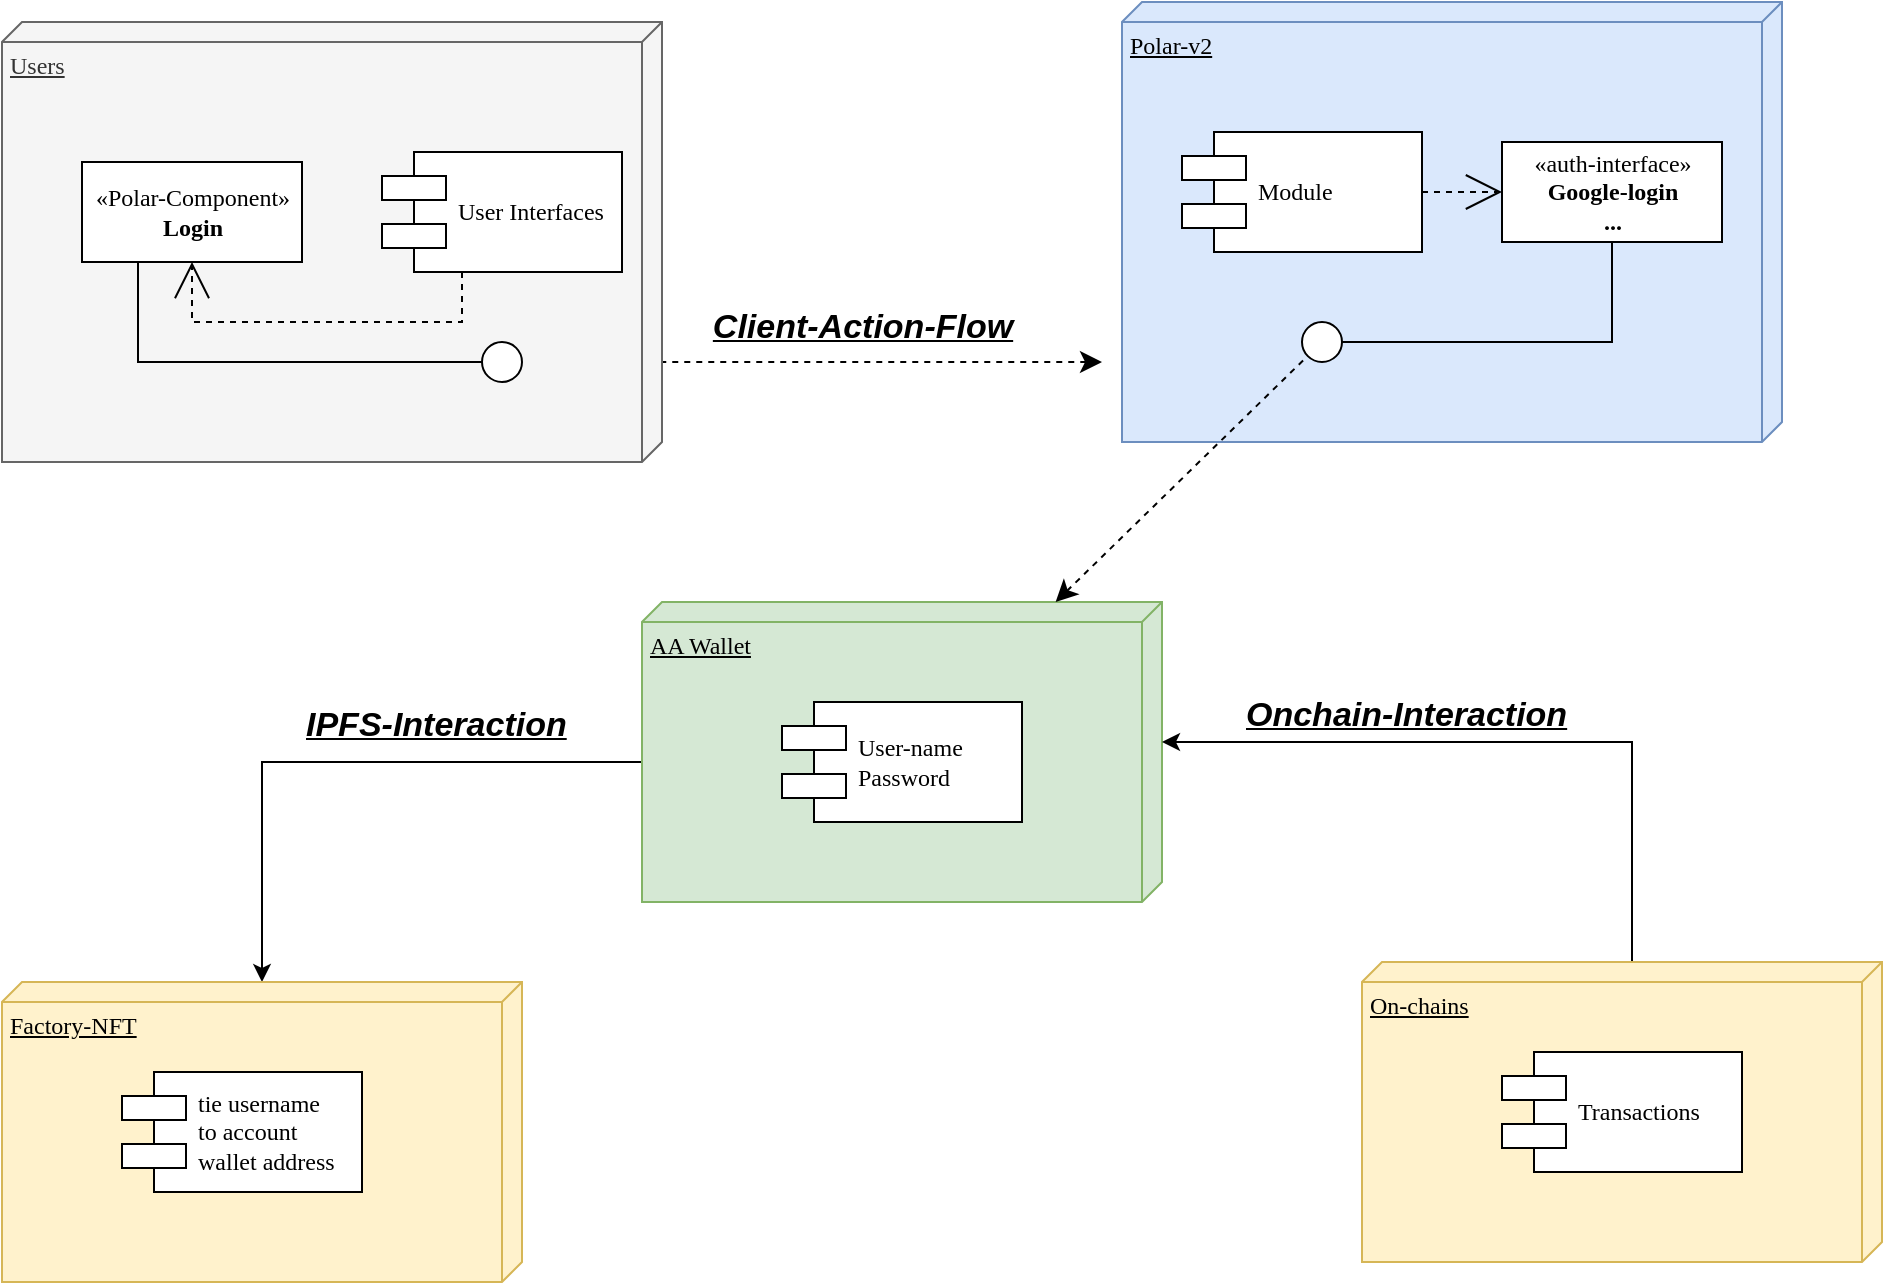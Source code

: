 <mxfile version="24.3.1" type="github">
  <diagram name="Page-1" id="5f0bae14-7c28-e335-631c-24af17079c00">
    <mxGraphModel dx="954" dy="647" grid="1" gridSize="10" guides="1" tooltips="1" connect="1" arrows="1" fold="1" page="1" pageScale="1" pageWidth="1100" pageHeight="850" background="none" math="0" shadow="0">
      <root>
        <mxCell id="0" />
        <mxCell id="1" parent="0" />
        <mxCell id="G-W7wzv-xNZ-X1c61rDc-6" style="edgeStyle=orthogonalEdgeStyle;rounded=0;orthogonalLoop=1;jettySize=auto;html=1;exitX=0;exitY=0;exitDx=80;exitDy=260;exitPerimeter=0;" edge="1" parent="1" source="39150e848f15840c-3" target="G-W7wzv-xNZ-X1c61rDc-1">
          <mxGeometry relative="1" as="geometry" />
        </mxCell>
        <mxCell id="39150e848f15840c-3" value="AA Wallet" style="verticalAlign=top;align=left;spacingTop=8;spacingLeft=2;spacingRight=12;shape=cube;size=10;direction=south;fontStyle=4;html=1;rounded=0;shadow=0;comic=0;labelBackgroundColor=none;strokeWidth=1;fontFamily=Verdana;fontSize=12;fillColor=#d5e8d4;strokeColor=#82b366;" parent="1" vertex="1">
          <mxGeometry x="360" y="360" width="260" height="150" as="geometry" />
        </mxCell>
        <mxCell id="39150e848f15840c-10" value="&lt;div&gt;User-name&lt;br&gt;&lt;/div&gt;&lt;div&gt;Password&lt;/div&gt;" style="shape=component;align=left;spacingLeft=36;rounded=0;shadow=0;comic=0;labelBackgroundColor=none;strokeWidth=1;fontFamily=Verdana;fontSize=12;html=1;" parent="1" vertex="1">
          <mxGeometry x="430" y="410" width="120" height="60" as="geometry" />
        </mxCell>
        <mxCell id="G-W7wzv-xNZ-X1c61rDc-7" style="edgeStyle=orthogonalEdgeStyle;rounded=0;orthogonalLoop=1;jettySize=auto;html=1;exitX=0;exitY=0;exitDx=0;exitDy=125;exitPerimeter=0;entryX=0;entryY=0;entryDx=70;entryDy=0;entryPerimeter=0;" edge="1" parent="1" source="G-W7wzv-xNZ-X1c61rDc-2" target="39150e848f15840c-3">
          <mxGeometry relative="1" as="geometry" />
        </mxCell>
        <mxCell id="G-W7wzv-xNZ-X1c61rDc-11" value="" style="group" vertex="1" connectable="0" parent="1">
          <mxGeometry x="40" y="70" width="515" height="220" as="geometry" />
        </mxCell>
        <mxCell id="39150e848f15840c-11" style="edgeStyle=none;rounded=0;html=1;dashed=1;labelBackgroundColor=none;startArrow=classic;startFill=1;startSize=8;endArrow=none;endFill=0;endSize=16;fontFamily=Verdana;fontSize=12;" parent="G-W7wzv-xNZ-X1c61rDc-11" target="39150e848f15840c-6" edge="1">
          <mxGeometry relative="1" as="geometry">
            <mxPoint x="550" y="170" as="sourcePoint" />
          </mxGeometry>
        </mxCell>
        <mxCell id="G-W7wzv-xNZ-X1c61rDc-15" value="" style="group" vertex="1" connectable="0" parent="G-W7wzv-xNZ-X1c61rDc-11">
          <mxGeometry width="515" height="220" as="geometry" />
        </mxCell>
        <mxCell id="G-W7wzv-xNZ-X1c61rDc-10" value="" style="group" vertex="1" connectable="0" parent="G-W7wzv-xNZ-X1c61rDc-15">
          <mxGeometry width="330" height="220" as="geometry" />
        </mxCell>
        <mxCell id="39150e848f15840c-1" value="Users" style="verticalAlign=top;align=left;spacingTop=8;spacingLeft=2;spacingRight=12;shape=cube;size=10;direction=south;fontStyle=4;html=1;rounded=0;shadow=0;comic=0;labelBackgroundColor=none;strokeWidth=1;fontFamily=Verdana;fontSize=12;fillColor=#f5f5f5;strokeColor=#666666;fontColor=#333333;" parent="G-W7wzv-xNZ-X1c61rDc-10" vertex="1">
          <mxGeometry width="330" height="220" as="geometry" />
        </mxCell>
        <mxCell id="39150e848f15840c-4" value="«Polar-Component»&lt;br&gt;&lt;b&gt;Login&lt;/b&gt;" style="html=1;rounded=0;shadow=0;comic=0;labelBackgroundColor=none;strokeWidth=1;fontFamily=Verdana;fontSize=12;align=center;" parent="G-W7wzv-xNZ-X1c61rDc-10" vertex="1">
          <mxGeometry x="40" y="70" width="110" height="50" as="geometry" />
        </mxCell>
        <mxCell id="39150e848f15840c-5" value="User Interfaces" style="shape=component;align=left;spacingLeft=36;rounded=0;shadow=0;comic=0;labelBackgroundColor=none;strokeWidth=1;fontFamily=Verdana;fontSize=12;html=1;" parent="G-W7wzv-xNZ-X1c61rDc-10" vertex="1">
          <mxGeometry x="190" y="65" width="120" height="60" as="geometry" />
        </mxCell>
        <mxCell id="39150e848f15840c-6" value="" style="ellipse;whiteSpace=wrap;html=1;rounded=0;shadow=0;comic=0;labelBackgroundColor=none;strokeWidth=1;fontFamily=Verdana;fontSize=12;align=center;" parent="G-W7wzv-xNZ-X1c61rDc-10" vertex="1">
          <mxGeometry x="240" y="160" width="20" height="20" as="geometry" />
        </mxCell>
        <mxCell id="39150e848f15840c-14" style="edgeStyle=elbowEdgeStyle;rounded=0;html=1;labelBackgroundColor=none;startArrow=none;startFill=0;startSize=8;endArrow=none;endFill=0;endSize=16;fontFamily=Verdana;fontSize=12;entryX=0.25;entryY=1;entryDx=0;entryDy=0;" parent="G-W7wzv-xNZ-X1c61rDc-10" source="39150e848f15840c-6" target="39150e848f15840c-4" edge="1">
          <mxGeometry relative="1" as="geometry">
            <Array as="points">
              <mxPoint x="68" y="150" />
            </Array>
          </mxGeometry>
        </mxCell>
        <mxCell id="39150e848f15840c-15" style="edgeStyle=orthogonalEdgeStyle;rounded=0;html=1;labelBackgroundColor=none;startArrow=none;startFill=0;startSize=8;endArrow=open;endFill=0;endSize=16;fontFamily=Verdana;fontSize=12;dashed=1;" parent="G-W7wzv-xNZ-X1c61rDc-10" source="39150e848f15840c-5" target="39150e848f15840c-4" edge="1">
          <mxGeometry relative="1" as="geometry">
            <Array as="points">
              <mxPoint x="230" y="150" />
              <mxPoint x="95" y="150" />
            </Array>
          </mxGeometry>
        </mxCell>
        <mxCell id="G-W7wzv-xNZ-X1c61rDc-14" value="&lt;b&gt;&lt;u&gt;&lt;i&gt;&lt;font style=&quot;font-size: 17px;&quot;&gt;Client-Action-Flow&lt;/font&gt;&lt;/i&gt;&lt;/u&gt;&lt;/b&gt;" style="text;html=1;align=center;verticalAlign=middle;resizable=0;points=[];autosize=1;strokeColor=none;fillColor=none;" vertex="1" parent="G-W7wzv-xNZ-X1c61rDc-15">
          <mxGeometry x="345" y="138" width="170" height="30" as="geometry" />
        </mxCell>
        <mxCell id="G-W7wzv-xNZ-X1c61rDc-13" value="" style="group" vertex="1" connectable="0" parent="1">
          <mxGeometry x="600" y="60" width="330" height="220" as="geometry" />
        </mxCell>
        <mxCell id="G-W7wzv-xNZ-X1c61rDc-12" value="" style="group" vertex="1" connectable="0" parent="G-W7wzv-xNZ-X1c61rDc-13">
          <mxGeometry width="330" height="220" as="geometry" />
        </mxCell>
        <mxCell id="39150e848f15840c-2" value="Polar-v2" style="verticalAlign=top;align=left;spacingTop=8;spacingLeft=2;spacingRight=12;shape=cube;size=10;direction=south;fontStyle=4;html=1;rounded=0;shadow=0;comic=0;labelBackgroundColor=none;strokeWidth=1;fontFamily=Verdana;fontSize=12;fillColor=#dae8fc;strokeColor=#6c8ebf;" parent="G-W7wzv-xNZ-X1c61rDc-12" vertex="1">
          <mxGeometry width="330" height="220" as="geometry" />
        </mxCell>
        <mxCell id="39150e848f15840c-7" value="Module" style="shape=component;align=left;spacingLeft=36;rounded=0;shadow=0;comic=0;labelBackgroundColor=none;strokeWidth=1;fontFamily=Verdana;fontSize=12;html=1;" parent="G-W7wzv-xNZ-X1c61rDc-12" vertex="1">
          <mxGeometry x="30" y="65" width="120" height="60" as="geometry" />
        </mxCell>
        <mxCell id="39150e848f15840c-8" value="«auth-interface»&lt;br&gt;&lt;b&gt;Google-login&lt;/b&gt;&lt;div&gt;&lt;b&gt;...&lt;/b&gt;&lt;/div&gt;" style="html=1;rounded=0;shadow=0;comic=0;labelBackgroundColor=none;strokeWidth=1;fontFamily=Verdana;fontSize=12;align=center;" parent="G-W7wzv-xNZ-X1c61rDc-12" vertex="1">
          <mxGeometry x="190" y="70" width="110" height="50" as="geometry" />
        </mxCell>
        <mxCell id="39150e848f15840c-9" value="" style="ellipse;whiteSpace=wrap;html=1;rounded=0;shadow=0;comic=0;labelBackgroundColor=none;strokeWidth=1;fontFamily=Verdana;fontSize=12;align=center;" parent="G-W7wzv-xNZ-X1c61rDc-12" vertex="1">
          <mxGeometry x="90" y="160" width="20" height="20" as="geometry" />
        </mxCell>
        <mxCell id="39150e848f15840c-13" style="edgeStyle=elbowEdgeStyle;rounded=0;html=1;labelBackgroundColor=none;startArrow=none;startFill=0;startSize=8;endArrow=none;endFill=0;endSize=16;fontFamily=Verdana;fontSize=12;entryX=0.5;entryY=1;entryDx=0;entryDy=0;" parent="G-W7wzv-xNZ-X1c61rDc-12" source="39150e848f15840c-9" target="39150e848f15840c-8" edge="1">
          <mxGeometry relative="1" as="geometry">
            <Array as="points">
              <mxPoint x="245" y="150" />
            </Array>
          </mxGeometry>
        </mxCell>
        <mxCell id="39150e848f15840c-16" style="edgeStyle=orthogonalEdgeStyle;rounded=0;html=1;dashed=1;labelBackgroundColor=none;startArrow=none;startFill=0;startSize=8;endArrow=open;endFill=0;endSize=16;fontFamily=Verdana;fontSize=12;" parent="G-W7wzv-xNZ-X1c61rDc-12" source="39150e848f15840c-7" target="39150e848f15840c-8" edge="1">
          <mxGeometry relative="1" as="geometry" />
        </mxCell>
        <mxCell id="39150e848f15840c-12" style="edgeStyle=none;rounded=0;html=1;dashed=1;labelBackgroundColor=none;startArrow=classic;startFill=1;startSize=8;endArrow=none;endFill=0;endSize=16;fontFamily=Verdana;fontSize=12;" parent="G-W7wzv-xNZ-X1c61rDc-13" source="39150e848f15840c-3" target="39150e848f15840c-9" edge="1">
          <mxGeometry relative="1" as="geometry" />
        </mxCell>
        <mxCell id="G-W7wzv-xNZ-X1c61rDc-16" value="&lt;b style=&quot;caret-color: rgb(0, 0, 0); color: rgb(0, 0, 0); font-family: Helvetica; font-size: 12px; font-style: normal; font-variant-caps: normal; letter-spacing: normal; orphans: auto; text-align: center; text-indent: 0px; text-transform: none; white-space: nowrap; widows: auto; word-spacing: 0px; -webkit-text-stroke-width: 0px; text-decoration: none;&quot;&gt;&lt;u&gt;&lt;i&gt;&lt;font style=&quot;font-size: 17px;&quot;&gt;IPFS-Interaction&lt;/font&gt;&lt;/i&gt;&lt;/u&gt;&lt;/b&gt;" style="text;whiteSpace=wrap;html=1;" vertex="1" parent="1">
          <mxGeometry x="190" y="405" width="180" height="40" as="geometry" />
        </mxCell>
        <mxCell id="G-W7wzv-xNZ-X1c61rDc-17" value="" style="group" vertex="1" connectable="0" parent="1">
          <mxGeometry x="40" y="550" width="260" height="150" as="geometry" />
        </mxCell>
        <mxCell id="G-W7wzv-xNZ-X1c61rDc-1" value="Factory-NFT" style="verticalAlign=top;align=left;spacingTop=8;spacingLeft=2;spacingRight=12;shape=cube;size=10;direction=south;fontStyle=4;html=1;rounded=0;shadow=0;comic=0;labelBackgroundColor=none;strokeWidth=1;fontFamily=Verdana;fontSize=12;fillColor=#fff2cc;strokeColor=#d6b656;" vertex="1" parent="G-W7wzv-xNZ-X1c61rDc-17">
          <mxGeometry width="260" height="150" as="geometry" />
        </mxCell>
        <mxCell id="G-W7wzv-xNZ-X1c61rDc-8" value="tie username&lt;div&gt;to account&lt;/div&gt;&lt;div&gt;wallet address&lt;/div&gt;" style="shape=component;align=left;spacingLeft=36;rounded=0;shadow=0;comic=0;labelBackgroundColor=none;strokeWidth=1;fontFamily=Verdana;fontSize=12;html=1;" vertex="1" parent="G-W7wzv-xNZ-X1c61rDc-17">
          <mxGeometry x="60" y="45" width="120" height="60" as="geometry" />
        </mxCell>
        <mxCell id="G-W7wzv-xNZ-X1c61rDc-18" value="" style="group" vertex="1" connectable="0" parent="1">
          <mxGeometry x="720" y="540" width="260" height="150" as="geometry" />
        </mxCell>
        <mxCell id="G-W7wzv-xNZ-X1c61rDc-2" value="On-chains" style="verticalAlign=top;align=left;spacingTop=8;spacingLeft=2;spacingRight=12;shape=cube;size=10;direction=south;fontStyle=4;html=1;rounded=0;shadow=0;comic=0;labelBackgroundColor=none;strokeWidth=1;fontFamily=Verdana;fontSize=12;fillColor=#fff2cc;strokeColor=#d6b656;" vertex="1" parent="G-W7wzv-xNZ-X1c61rDc-18">
          <mxGeometry width="260" height="150" as="geometry" />
        </mxCell>
        <mxCell id="G-W7wzv-xNZ-X1c61rDc-9" value="&lt;div&gt;Transactions&amp;nbsp;&lt;/div&gt;" style="shape=component;align=left;spacingLeft=36;rounded=0;shadow=0;comic=0;labelBackgroundColor=none;strokeWidth=1;fontFamily=Verdana;fontSize=12;html=1;" vertex="1" parent="G-W7wzv-xNZ-X1c61rDc-18">
          <mxGeometry x="70" y="45" width="120" height="60" as="geometry" />
        </mxCell>
        <mxCell id="G-W7wzv-xNZ-X1c61rDc-19" value="&lt;div style=&quot;text-align: center;&quot;&gt;&lt;span style=&quot;font-size: 17px; text-wrap: nowrap;&quot;&gt;&lt;b&gt;&lt;i&gt;&lt;u&gt;Onchain-Interaction&lt;/u&gt;&lt;/i&gt;&lt;/b&gt;&lt;/span&gt;&lt;/div&gt;" style="text;whiteSpace=wrap;html=1;" vertex="1" parent="1">
          <mxGeometry x="660" y="400" width="180" height="40" as="geometry" />
        </mxCell>
      </root>
    </mxGraphModel>
  </diagram>
</mxfile>
